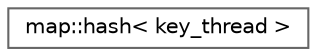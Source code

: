 digraph "类继承关系图"
{
 // LATEX_PDF_SIZE
  bgcolor="transparent";
  edge [fontname=Helvetica,fontsize=10,labelfontname=Helvetica,labelfontsize=10];
  node [fontname=Helvetica,fontsize=10,shape=box,height=0.2,width=0.4];
  rankdir="LR";
  Node0 [id="Node000000",label="map::hash\< key_thread \>",height=0.2,width=0.4,color="grey40", fillcolor="white", style="filled",URL="$structmap_1_1hash_3_01key__thread_01_4.html",tooltip=" "];
}
